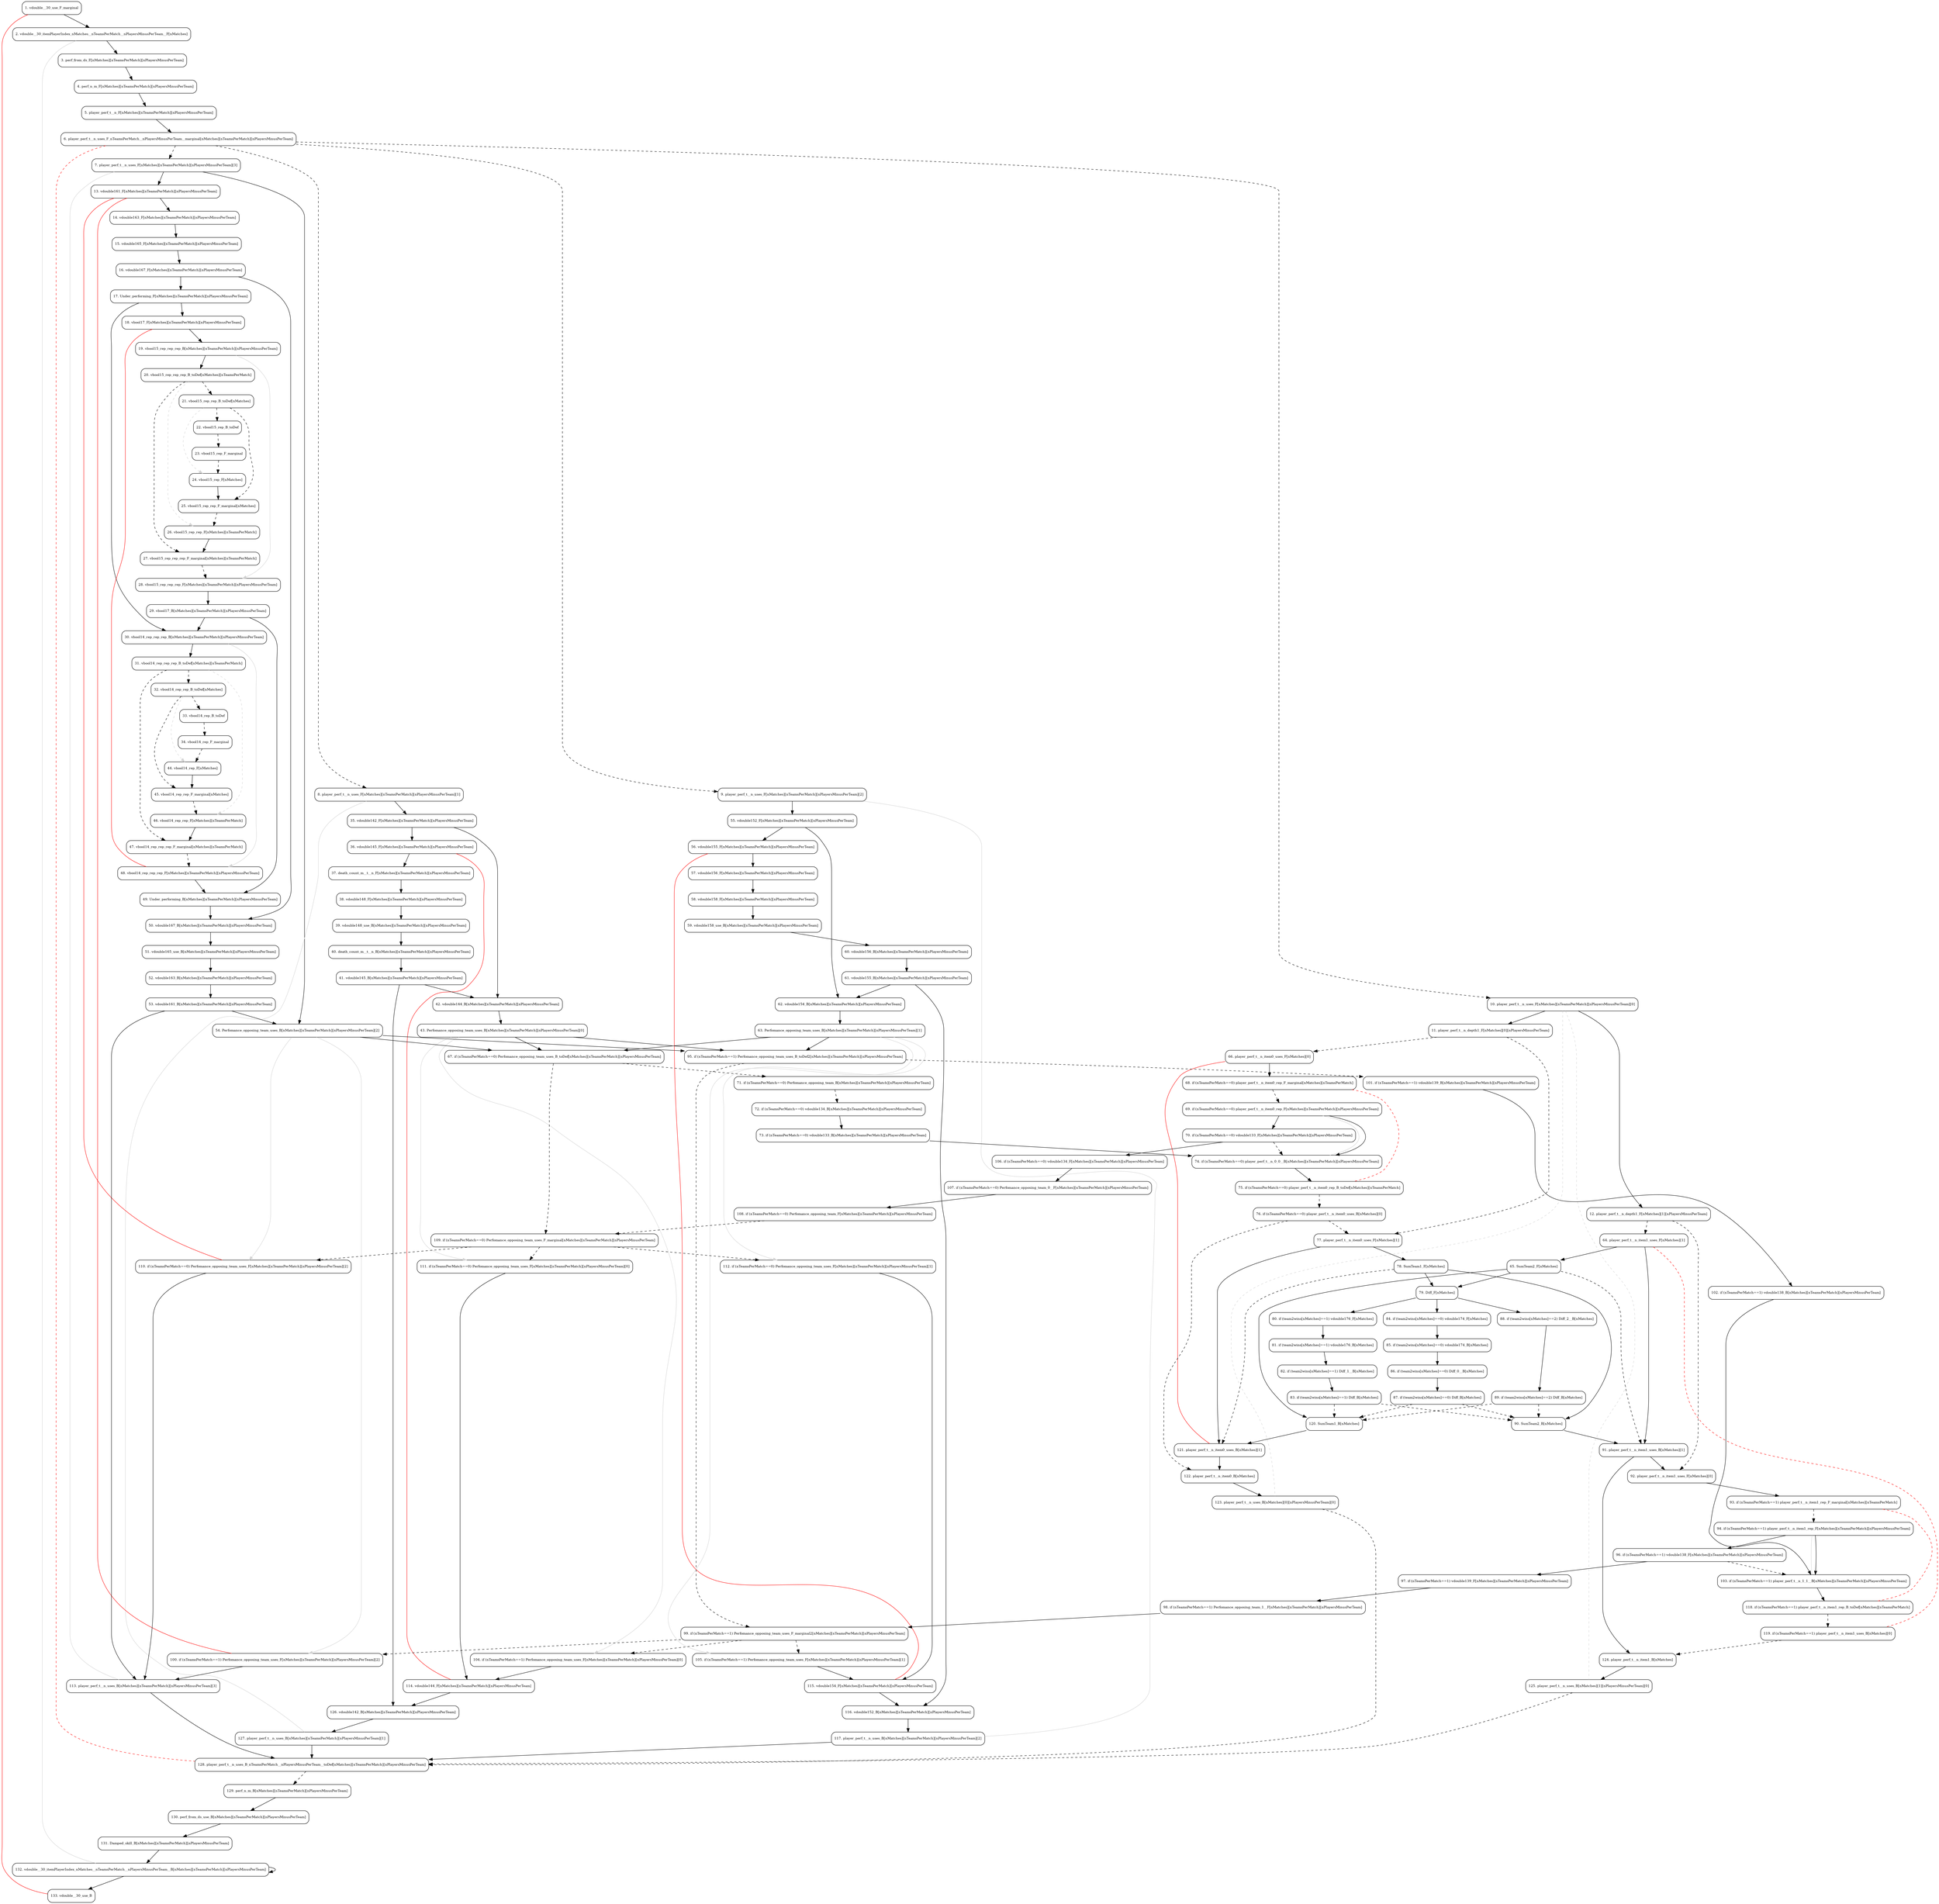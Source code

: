 digraph Model
{
    node [ fontsize=8, style="filled, rounded", fillcolor=transparent ];

    node1 [ label="1. vdouble__30_use_F_marginal" fontsize="9" fontcolor="#000000" shape="box" ];
    node2 [ label="2. vdouble__30_itemPlayerIndex_nMatches__nTeamsPerMatch__nPlayersMinusPerTeam__F[nMatches]" fontsize="9" fontcolor="#000000" shape="box" ];
    node3 [ label="3. perf_from_ds_F[nMatches][nTeamsPerMatch][nPlayersMinusPerTeam]" fontsize="9" fontcolor="#000000" shape="box" ];
    node4 [ label="4. perf_n_m_F[nMatches][nTeamsPerMatch][nPlayersMinusPerTeam]" fontsize="9" fontcolor="#000000" shape="box" ];
    node5 [ label="5. player_perf_t__n_F[nMatches][nTeamsPerMatch][nPlayersMinusPerTeam]" fontsize="9" fontcolor="#000000" shape="box" ];
    node6 [ label="6. player_perf_t__n_uses_F_nTeamsPerMatch__nPlayersMinusPerTeam__marginal[nMatches][nTeamsPerMatch][nPlayersMinusPerTeam]" fontsize="9" fontcolor="#000000" shape="box" ];
    node7 [ label="7. player_perf_t__n_uses_F[nMatches][nTeamsPerMatch][nPlayersMinusPerTeam][3]" fontsize="9" fontcolor="#000000" shape="box" ];
    node8 [ label="8. player_perf_t__n_uses_F[nMatches][nTeamsPerMatch][nPlayersMinusPerTeam][1]" fontsize="9" fontcolor="#000000" shape="box" ];
    node9 [ label="9. player_perf_t__n_uses_F[nMatches][nTeamsPerMatch][nPlayersMinusPerTeam][2]" fontsize="9" fontcolor="#000000" shape="box" ];
    node10 [ label="10. player_perf_t__n_uses_F[nMatches][nTeamsPerMatch][nPlayersMinusPerTeam][0]" fontsize="9" fontcolor="#000000" shape="box" ];
    node11 [ label="11. player_perf_t__n_depth1_F[nMatches][0][nPlayersMinusPerTeam]" fontsize="9" fontcolor="#000000" shape="box" ];
    node12 [ label="12. player_perf_t__n_depth1_F[nMatches][1][nPlayersMinusPerTeam]" fontsize="9" fontcolor="#000000" shape="box" ];
    node13 [ label="13. vdouble161_F[nMatches][nTeamsPerMatch][nPlayersMinusPerTeam]" fontsize="9" fontcolor="#000000" shape="box" ];
    node14 [ label="14. vdouble163_F[nMatches][nTeamsPerMatch][nPlayersMinusPerTeam]" fontsize="9" fontcolor="#000000" shape="box" ];
    node15 [ label="15. vdouble165_F[nMatches][nTeamsPerMatch][nPlayersMinusPerTeam]" fontsize="9" fontcolor="#000000" shape="box" ];
    node16 [ label="16. vdouble167_F[nMatches][nTeamsPerMatch][nPlayersMinusPerTeam]" fontsize="9" fontcolor="#000000" shape="box" ];
    node17 [ label="17. Under_performing_F[nMatches][nTeamsPerMatch][nPlayersMinusPerTeam]" fontsize="9" fontcolor="#000000" shape="box" ];
    node18 [ label="18. vbool17_F[nMatches][nTeamsPerMatch][nPlayersMinusPerTeam]" fontsize="9" fontcolor="#000000" shape="box" ];
    node19 [ label="19. vbool15_rep_rep_rep_B[nMatches][nTeamsPerMatch][nPlayersMinusPerTeam]" fontsize="9" fontcolor="#000000" shape="box" ];
    node20 [ label="20. vbool15_rep_rep_rep_B_toDef[nMatches][nTeamsPerMatch]" fontsize="9" fontcolor="#000000" shape="box" ];
    node21 [ label="21. vbool15_rep_rep_B_toDef[nMatches]" fontsize="9" fontcolor="#000000" shape="box" ];
    node22 [ label="22. vbool15_rep_B_toDef" fontsize="9" fontcolor="#000000" shape="box" ];
    node23 [ label="23. vbool15_rep_F_marginal" fontsize="9" fontcolor="#000000" shape="box" ];
    node24 [ label="24. vbool15_rep_F[nMatches]" fontsize="9" fontcolor="#000000" shape="box" ];
    node25 [ label="25. vbool15_rep_rep_F_marginal[nMatches]" fontsize="9" fontcolor="#000000" shape="box" ];
    node26 [ label="26. vbool15_rep_rep_F[nMatches][nTeamsPerMatch]" fontsize="9" fontcolor="#000000" shape="box" ];
    node27 [ label="27. vbool15_rep_rep_rep_F_marginal[nMatches][nTeamsPerMatch]" fontsize="9" fontcolor="#000000" shape="box" ];
    node28 [ label="28. vbool15_rep_rep_rep_F[nMatches][nTeamsPerMatch][nPlayersMinusPerTeam]" fontsize="9" fontcolor="#000000" shape="box" ];
    node29 [ label="29. vbool17_B[nMatches][nTeamsPerMatch][nPlayersMinusPerTeam]" fontsize="9" fontcolor="#000000" shape="box" ];
    node30 [ label="30. vbool14_rep_rep_rep_B[nMatches][nTeamsPerMatch][nPlayersMinusPerTeam]" fontsize="9" fontcolor="#000000" shape="box" ];
    node31 [ label="31. vbool14_rep_rep_rep_B_toDef[nMatches][nTeamsPerMatch]" fontsize="9" fontcolor="#000000" shape="box" ];
    node32 [ label="32. vbool14_rep_rep_B_toDef[nMatches]" fontsize="9" fontcolor="#000000" shape="box" ];
    node33 [ label="33. vbool14_rep_B_toDef" fontsize="9" fontcolor="#000000" shape="box" ];
    node34 [ label="34. vbool14_rep_F_marginal" fontsize="9" fontcolor="#000000" shape="box" ];
    node35 [ label="35. vdouble142_F[nMatches][nTeamsPerMatch][nPlayersMinusPerTeam]" fontsize="9" fontcolor="#000000" shape="box" ];
    node36 [ label="36. vdouble145_F[nMatches][nTeamsPerMatch][nPlayersMinusPerTeam]" fontsize="9" fontcolor="#000000" shape="box" ];
    node37 [ label="37. death_count_m__t__n_F[nMatches][nTeamsPerMatch][nPlayersMinusPerTeam]" fontsize="9" fontcolor="#000000" shape="box" ];
    node38 [ label="38. vdouble148_F[nMatches][nTeamsPerMatch][nPlayersMinusPerTeam]" fontsize="9" fontcolor="#000000" shape="box" ];
    node39 [ label="39. vdouble148_use_B[nMatches][nTeamsPerMatch][nPlayersMinusPerTeam]" fontsize="9" fontcolor="#000000" shape="box" ];
    node40 [ label="40. death_count_m__t__n_B[nMatches][nTeamsPerMatch][nPlayersMinusPerTeam]" fontsize="9" fontcolor="#000000" shape="box" ];
    node41 [ label="41. vdouble145_B[nMatches][nTeamsPerMatch][nPlayersMinusPerTeam]" fontsize="9" fontcolor="#000000" shape="box" ];
    node42 [ label="42. vdouble144_B[nMatches][nTeamsPerMatch][nPlayersMinusPerTeam]" fontsize="9" fontcolor="#000000" shape="box" ];
    node43 [ label="43. Perfomance_opposing_team_uses_B[nMatches][nTeamsPerMatch][nPlayersMinusPerTeam][0]" fontsize="9" fontcolor="#000000" shape="box" ];
    node44 [ label="44. vbool14_rep_F[nMatches]" fontsize="9" fontcolor="#000000" shape="box" ];
    node45 [ label="45. vbool14_rep_rep_F_marginal[nMatches]" fontsize="9" fontcolor="#000000" shape="box" ];
    node46 [ label="46. vbool14_rep_rep_F[nMatches][nTeamsPerMatch]" fontsize="9" fontcolor="#000000" shape="box" ];
    node47 [ label="47. vbool14_rep_rep_rep_F_marginal[nMatches][nTeamsPerMatch]" fontsize="9" fontcolor="#000000" shape="box" ];
    node48 [ label="48. vbool14_rep_rep_rep_F[nMatches][nTeamsPerMatch][nPlayersMinusPerTeam]" fontsize="9" fontcolor="#000000" shape="box" ];
    node49 [ label="49. Under_performing_B[nMatches][nTeamsPerMatch][nPlayersMinusPerTeam]" fontsize="9" fontcolor="#000000" shape="box" ];
    node50 [ label="50. vdouble167_B[nMatches][nTeamsPerMatch][nPlayersMinusPerTeam]" fontsize="9" fontcolor="#000000" shape="box" ];
    node51 [ label="51. vdouble165_use_B[nMatches][nTeamsPerMatch][nPlayersMinusPerTeam]" fontsize="9" fontcolor="#000000" shape="box" ];
    node52 [ label="52. vdouble163_B[nMatches][nTeamsPerMatch][nPlayersMinusPerTeam]" fontsize="9" fontcolor="#000000" shape="box" ];
    node53 [ label="53. vdouble161_B[nMatches][nTeamsPerMatch][nPlayersMinusPerTeam]" fontsize="9" fontcolor="#000000" shape="box" ];
    node54 [ label="54. Perfomance_opposing_team_uses_B[nMatches][nTeamsPerMatch][nPlayersMinusPerTeam][2]" fontsize="9" fontcolor="#000000" shape="box" ];
    node55 [ label="55. vdouble152_F[nMatches][nTeamsPerMatch][nPlayersMinusPerTeam]" fontsize="9" fontcolor="#000000" shape="box" ];
    node56 [ label="56. vdouble155_F[nMatches][nTeamsPerMatch][nPlayersMinusPerTeam]" fontsize="9" fontcolor="#000000" shape="box" ];
    node57 [ label="57. vdouble156_F[nMatches][nTeamsPerMatch][nPlayersMinusPerTeam]" fontsize="9" fontcolor="#000000" shape="box" ];
    node58 [ label="58. vdouble158_F[nMatches][nTeamsPerMatch][nPlayersMinusPerTeam]" fontsize="9" fontcolor="#000000" shape="box" ];
    node59 [ label="59. vdouble158_use_B[nMatches][nTeamsPerMatch][nPlayersMinusPerTeam]" fontsize="9" fontcolor="#000000" shape="box" ];
    node60 [ label="60. vdouble156_B[nMatches][nTeamsPerMatch][nPlayersMinusPerTeam]" fontsize="9" fontcolor="#000000" shape="box" ];
    node61 [ label="61. vdouble155_B[nMatches][nTeamsPerMatch][nPlayersMinusPerTeam]" fontsize="9" fontcolor="#000000" shape="box" ];
    node62 [ label="62. vdouble154_B[nMatches][nTeamsPerMatch][nPlayersMinusPerTeam]" fontsize="9" fontcolor="#000000" shape="box" ];
    node63 [ label="63. Perfomance_opposing_team_uses_B[nMatches][nTeamsPerMatch][nPlayersMinusPerTeam][1]" fontsize="9" fontcolor="#000000" shape="box" ];
    node64 [ label="64. player_perf_t__n_item1_uses_F[nMatches][1]" fontsize="9" fontcolor="#000000" shape="box" ];
    node65 [ label="65. SumTeam2_F[nMatches]" fontsize="9" fontcolor="#000000" shape="box" ];
    node66 [ label="66. player_perf_t__n_item0_uses_F[nMatches][0]" fontsize="9" fontcolor="#000000" shape="box" ];
    node67 [ label="67. if (nTeamsPerMatch==0) Perfomance_opposing_team_uses_B_toDef[nMatches][nTeamsPerMatch][nPlayersMinusPerTeam]" fontsize="9" fontcolor="#000000" shape="box" ];
    node68 [ label="68. if (nTeamsPerMatch==0) player_perf_t__n_item0_rep_F_marginal[nMatches][nTeamsPerMatch]" fontsize="9" fontcolor="#000000" shape="box" ];
    node69 [ label="69. if (nTeamsPerMatch==0) player_perf_t__n_item0_rep_F[nMatches][nTeamsPerMatch][nPlayersMinusPerTeam]" fontsize="9" fontcolor="#000000" shape="box" ];
    node70 [ label="70. if (nTeamsPerMatch==0) vdouble133_F[nMatches][nTeamsPerMatch][nPlayersMinusPerTeam]" fontsize="9" fontcolor="#000000" shape="box" ];
    node71 [ label="71. if (nTeamsPerMatch==0) Perfomance_opposing_team_B[nMatches][nTeamsPerMatch][nPlayersMinusPerTeam]" fontsize="9" fontcolor="#000000" shape="box" ];
    node72 [ label="72. if (nTeamsPerMatch==0) vdouble134_B[nMatches][nTeamsPerMatch][nPlayersMinusPerTeam]" fontsize="9" fontcolor="#000000" shape="box" ];
    node73 [ label="73. if (nTeamsPerMatch==0) vdouble133_B[nMatches][nTeamsPerMatch][nPlayersMinusPerTeam]" fontsize="9" fontcolor="#000000" shape="box" ];
    node74 [ label="74. if (nTeamsPerMatch==0) player_perf_t__n_0_0__B[nMatches][nTeamsPerMatch][nPlayersMinusPerTeam]" fontsize="9" fontcolor="#000000" shape="box" ];
    node75 [ label="75. if (nTeamsPerMatch==0) player_perf_t__n_item0_rep_B_toDef[nMatches][nTeamsPerMatch]" fontsize="9" fontcolor="#000000" shape="box" ];
    node76 [ label="76. if (nTeamsPerMatch==0) player_perf_t__n_item0_uses_B[nMatches][0]" fontsize="9" fontcolor="#000000" shape="box" ];
    node77 [ label="77. player_perf_t__n_item0_uses_F[nMatches][1]" fontsize="9" fontcolor="#000000" shape="box" ];
    node78 [ label="78. SumTeam1_F[nMatches]" fontsize="9" fontcolor="#000000" shape="box" ];
    node79 [ label="79. Diff_F[nMatches]" fontsize="9" fontcolor="#000000" shape="box" ];
    node80 [ label="80. if (team2wins[nMatches]==1) vdouble176_F[nMatches]" fontsize="9" fontcolor="#000000" shape="box" ];
    node81 [ label="81. if (team2wins[nMatches]==1) vdouble176_B[nMatches]" fontsize="9" fontcolor="#000000" shape="box" ];
    node82 [ label="82. if (team2wins[nMatches]==1) Diff_1__B[nMatches]" fontsize="9" fontcolor="#000000" shape="box" ];
    node83 [ label="83. if (team2wins[nMatches]==1) Diff_B[nMatches]" fontsize="9" fontcolor="#000000" shape="box" ];
    node84 [ label="84. if (team2wins[nMatches]==0) vdouble174_F[nMatches]" fontsize="9" fontcolor="#000000" shape="box" ];
    node85 [ label="85. if (team2wins[nMatches]==0) vdouble174_B[nMatches]" fontsize="9" fontcolor="#000000" shape="box" ];
    node86 [ label="86. if (team2wins[nMatches]==0) Diff_0__B[nMatches]" fontsize="9" fontcolor="#000000" shape="box" ];
    node87 [ label="87. if (team2wins[nMatches]==0) Diff_B[nMatches]" fontsize="9" fontcolor="#000000" shape="box" ];
    node88 [ label="88. if (team2wins[nMatches]==2) Diff_2__B[nMatches]" fontsize="9" fontcolor="#000000" shape="box" ];
    node89 [ label="89. if (team2wins[nMatches]==2) Diff_B[nMatches]" fontsize="9" fontcolor="#000000" shape="box" ];
    node90 [ label="90. SumTeam2_B[nMatches]" fontsize="9" fontcolor="#000000" shape="box" ];
    node91 [ label="91. player_perf_t__n_item1_uses_B[nMatches][1]" fontsize="9" fontcolor="#000000" shape="box" ];
    node92 [ label="92. player_perf_t__n_item1_uses_F[nMatches][0]" fontsize="9" fontcolor="#000000" shape="box" ];
    node93 [ label="93. if (nTeamsPerMatch==1) player_perf_t__n_item1_rep_F_marginal[nMatches][nTeamsPerMatch]" fontsize="9" fontcolor="#000000" shape="box" ];
    node94 [ label="94. if (nTeamsPerMatch==1) player_perf_t__n_item1_rep_F[nMatches][nTeamsPerMatch][nPlayersMinusPerTeam]" fontsize="9" fontcolor="#000000" shape="box" ];
    node95 [ label="95. if (nTeamsPerMatch==1) Perfomance_opposing_team_uses_B_toDef2[nMatches][nTeamsPerMatch][nPlayersMinusPerTeam]" fontsize="9" fontcolor="#000000" shape="box" ];
    node96 [ label="96. if (nTeamsPerMatch==1) vdouble138_F[nMatches][nTeamsPerMatch][nPlayersMinusPerTeam]" fontsize="9" fontcolor="#000000" shape="box" ];
    node97 [ label="97. if (nTeamsPerMatch==1) vdouble139_F[nMatches][nTeamsPerMatch][nPlayersMinusPerTeam]" fontsize="9" fontcolor="#000000" shape="box" ];
    node98 [ label="98. if (nTeamsPerMatch==1) Perfomance_opposing_team_1__F[nMatches][nTeamsPerMatch][nPlayersMinusPerTeam]" fontsize="9" fontcolor="#000000" shape="box" ];
    node99 [ label="99. if (nTeamsPerMatch==1) Perfomance_opposing_team_uses_F_marginal2[nMatches][nTeamsPerMatch][nPlayersMinusPerTeam]" fontsize="9" fontcolor="#000000" shape="box" ];
    node100 [ label="100. if (nTeamsPerMatch==1) Perfomance_opposing_team_uses_F[nMatches][nTeamsPerMatch][nPlayersMinusPerTeam][2]" fontsize="9" fontcolor="#000000" shape="box" ];
    node101 [ label="101. if (nTeamsPerMatch==1) vdouble139_B[nMatches][nTeamsPerMatch][nPlayersMinusPerTeam]" fontsize="9" fontcolor="#000000" shape="box" ];
    node102 [ label="102. if (nTeamsPerMatch==1) vdouble138_B[nMatches][nTeamsPerMatch][nPlayersMinusPerTeam]" fontsize="9" fontcolor="#000000" shape="box" ];
    node103 [ label="103. if (nTeamsPerMatch==1) player_perf_t__n_1_1__B[nMatches][nTeamsPerMatch][nPlayersMinusPerTeam]" fontsize="9" fontcolor="#000000" shape="box" ];
    node104 [ label="104. if (nTeamsPerMatch==1) Perfomance_opposing_team_uses_F[nMatches][nTeamsPerMatch][nPlayersMinusPerTeam][0]" fontsize="9" fontcolor="#000000" shape="box" ];
    node105 [ label="105. if (nTeamsPerMatch==1) Perfomance_opposing_team_uses_F[nMatches][nTeamsPerMatch][nPlayersMinusPerTeam][1]" fontsize="9" fontcolor="#000000" shape="box" ];
    node106 [ label="106. if (nTeamsPerMatch==0) vdouble134_F[nMatches][nTeamsPerMatch][nPlayersMinusPerTeam]" fontsize="9" fontcolor="#000000" shape="box" ];
    node107 [ label="107. if (nTeamsPerMatch==0) Perfomance_opposing_team_0__F[nMatches][nTeamsPerMatch][nPlayersMinusPerTeam]" fontsize="9" fontcolor="#000000" shape="box" ];
    node108 [ label="108. if (nTeamsPerMatch==0) Perfomance_opposing_team_F[nMatches][nTeamsPerMatch][nPlayersMinusPerTeam]" fontsize="9" fontcolor="#000000" shape="box" ];
    node109 [ label="109. if (nTeamsPerMatch==0) Perfomance_opposing_team_uses_F_marginal[nMatches][nTeamsPerMatch][nPlayersMinusPerTeam]" fontsize="9" fontcolor="#000000" shape="box" ];
    node110 [ label="110. if (nTeamsPerMatch==0) Perfomance_opposing_team_uses_F[nMatches][nTeamsPerMatch][nPlayersMinusPerTeam][2]" fontsize="9" fontcolor="#000000" shape="box" ];
    node111 [ label="111. if (nTeamsPerMatch==0) Perfomance_opposing_team_uses_F[nMatches][nTeamsPerMatch][nPlayersMinusPerTeam][0]" fontsize="9" fontcolor="#000000" shape="box" ];
    node112 [ label="112. if (nTeamsPerMatch==0) Perfomance_opposing_team_uses_F[nMatches][nTeamsPerMatch][nPlayersMinusPerTeam][1]" fontsize="9" fontcolor="#000000" shape="box" ];
    node113 [ label="113. player_perf_t__n_uses_B[nMatches][nTeamsPerMatch][nPlayersMinusPerTeam][3]" fontsize="9" fontcolor="#000000" shape="box" ];
    node114 [ label="114. vdouble144_F[nMatches][nTeamsPerMatch][nPlayersMinusPerTeam]" fontsize="9" fontcolor="#000000" shape="box" ];
    node115 [ label="115. vdouble154_F[nMatches][nTeamsPerMatch][nPlayersMinusPerTeam]" fontsize="9" fontcolor="#000000" shape="box" ];
    node116 [ label="116. vdouble152_B[nMatches][nTeamsPerMatch][nPlayersMinusPerTeam]" fontsize="9" fontcolor="#000000" shape="box" ];
    node117 [ label="117. player_perf_t__n_uses_B[nMatches][nTeamsPerMatch][nPlayersMinusPerTeam][2]" fontsize="9" fontcolor="#000000" shape="box" ];
    node118 [ label="118. if (nTeamsPerMatch==1) player_perf_t__n_item1_rep_B_toDef[nMatches][nTeamsPerMatch]" fontsize="9" fontcolor="#000000" shape="box" ];
    node119 [ label="119. if (nTeamsPerMatch==1) player_perf_t__n_item1_uses_B[nMatches][0]" fontsize="9" fontcolor="#000000" shape="box" ];
    node120 [ label="120. SumTeam1_B[nMatches]" fontsize="9" fontcolor="#000000" shape="box" ];
    node121 [ label="121. player_perf_t__n_item0_uses_B[nMatches][1]" fontsize="9" fontcolor="#000000" shape="box" ];
    node122 [ label="122. player_perf_t__n_item0_B[nMatches]" fontsize="9" fontcolor="#000000" shape="box" ];
    node123 [ label="123. player_perf_t__n_uses_B[nMatches][0][nPlayersMinusPerTeam][0]" fontsize="9" fontcolor="#000000" shape="box" ];
    node124 [ label="124. player_perf_t__n_item1_B[nMatches]" fontsize="9" fontcolor="#000000" shape="box" ];
    node125 [ label="125. player_perf_t__n_uses_B[nMatches][1][nPlayersMinusPerTeam][0]" fontsize="9" fontcolor="#000000" shape="box" ];
    node126 [ label="126. vdouble142_B[nMatches][nTeamsPerMatch][nPlayersMinusPerTeam]" fontsize="9" fontcolor="#000000" shape="box" ];
    node127 [ label="127. player_perf_t__n_uses_B[nMatches][nTeamsPerMatch][nPlayersMinusPerTeam][1]" fontsize="9" fontcolor="#000000" shape="box" ];
    node128 [ label="128. player_perf_t__n_uses_B_nTeamsPerMatch__nPlayersMinusPerTeam__toDef[nMatches][nTeamsPerMatch][nPlayersMinusPerTeam]" fontsize="9" fontcolor="#000000" shape="box" ];
    node129 [ label="129. perf_n_m_B[nMatches][nTeamsPerMatch][nPlayersMinusPerTeam]" fontsize="9" fontcolor="#000000" shape="box" ];
    node130 [ label="130. perf_from_ds_use_B[nMatches][nTeamsPerMatch][nPlayersMinusPerTeam]" fontsize="9" fontcolor="#000000" shape="box" ];
    node131 [ label="131. Damped_skill_B[nMatches][nTeamsPerMatch][nPlayersMinusPerTeam]" fontsize="9" fontcolor="#000000" shape="box" ];
    node132 [ label="132. vdouble__30_itemPlayerIndex_nMatches__nTeamsPerMatch__nPlayersMinusPerTeam__B[nMatches][nTeamsPerMatch][nPlayersMinusPerTeam]" fontsize="9" fontcolor="#000000" shape="box" ];
    node133 [ label="133. vdouble__30_use_B" fontsize="9" fontcolor="#000000" shape="box" ];

    node1 -> node133 [ color="#FF0000" arrowtail="none" dir="back" ];
    node2 -> node132 [ color="#D3D3D3" arrowtail="none" dir="back" ];
    node1 -> node2 [ arrowtail="none" ];
    node2 -> node3 [ arrowtail="none" ];
    node3 -> node4 [ arrowtail="none" ];
    node4 -> node5 [ arrowtail="none" ];
    node6 -> node128 [ color="#FF0000" arrowtail="none" style="dashed" dir="back" ];
    node5 -> node6 [ arrowtail="none" ];
    node7 -> node113 [ color="#D3D3D3" arrowtail="none" dir="back" ];
    node6 -> node7 [ arrowtail="none" style="dashed" ];
    node8 -> node127 [ color="#D3D3D3" arrowtail="none" dir="back" ];
    node6 -> node8 [ arrowtail="none" style="dashed" ];
    node9 -> node117 [ color="#D3D3D3" arrowtail="none" dir="back" ];
    node6 -> node9 [ arrowtail="none" style="dashed" ];
    node10 -> node125 [ color="#D3D3D3" arrowtail="none" style="dashed" dir="back" ];
    node10 -> node123 [ color="#D3D3D3" arrowtail="none" style="dashed" dir="back" ];
    node6 -> node10 [ arrowtail="none" style="dashed" ];
    node10 -> node11 [ arrowtail="none" ];
    node10 -> node12 [ arrowtail="none" ];
    node13 -> node100 [ color="#FF0000" arrowtail="none" dir="back" ];
    node13 -> node110 [ color="#FF0000" arrowtail="none" dir="back" ];
    node7 -> node13 [ arrowtail="none" ];
    node13 -> node14 [ arrowtail="none" ];
    node14 -> node15 [ arrowtail="none" ];
    node15 -> node16 [ arrowtail="none" ];
    node16 -> node17 [ arrowtail="none" ];
    node17 -> node18 [ arrowtail="none" ];
    node18 -> node48 [ color="#FF0000" arrowtail="none" dir="back" ];
    node18 -> node19 [ arrowtail="none" ];
    node19 -> node20 [ arrowtail="none" ];
    node20 -> node21 [ arrowtail="none" style="dashed" ];
    node21 -> node22 [ arrowtail="none" style="dashed" ];
    node22 -> node23 [ arrowtail="none" style="dashed" ];
    node21 -> node24 [ color="#D3D3D3" arrowtail="none" style="dashed" ];
    node23 -> node24 [ arrowtail="none" style="dashed" ];
    node24 -> node25 [ arrowtail="none" ];
    node21 -> node25 [ arrowtail="none" style="dashed" ];
    node25 -> node26 [ arrowtail="none" style="dashed" ];
    node20 -> node26 [ color="#D3D3D3" arrowtail="none" style="dashed" ];
    node26 -> node27 [ arrowtail="none" ];
    node20 -> node27 [ arrowtail="none" style="dashed" ];
    node27 -> node28 [ arrowtail="none" style="dashed" ];
    node19 -> node28 [ color="#D3D3D3" arrowtail="none" ];
    node28 -> node29 [ arrowtail="none" ];
    node17 -> node30 [ arrowtail="none" ];
    node29 -> node30 [ arrowtail="none" ];
    node30 -> node31 [ arrowtail="none" ];
    node31 -> node32 [ arrowtail="none" style="dashed" ];
    node32 -> node33 [ arrowtail="none" style="dashed" ];
    node33 -> node34 [ arrowtail="none" style="dashed" ];
    node8 -> node35 [ arrowtail="none" ];
    node35 -> node36 [ arrowtail="none" ];
    node36 -> node114 [ color="#FF0000" arrowtail="none" dir="back" ];
    node36 -> node37 [ arrowtail="none" ];
    node37 -> node38 [ arrowtail="none" ];
    node38 -> node39 [ arrowtail="none" ];
    node39 -> node40 [ arrowtail="none" ];
    node40 -> node41 [ arrowtail="none" ];
    node35 -> node42 [ arrowtail="none" ];
    node41 -> node42 [ arrowtail="none" ];
    node42 -> node43 [ arrowtail="none" ];
    node32 -> node44 [ color="#D3D3D3" arrowtail="none" style="dashed" ];
    node34 -> node44 [ arrowtail="none" style="dashed" ];
    node44 -> node45 [ arrowtail="none" ];
    node32 -> node45 [ arrowtail="none" style="dashed" ];
    node45 -> node46 [ arrowtail="none" style="dashed" ];
    node31 -> node46 [ color="#D3D3D3" arrowtail="none" style="dashed" ];
    node46 -> node47 [ arrowtail="none" ];
    node31 -> node47 [ arrowtail="none" style="dashed" ];
    node47 -> node48 [ arrowtail="none" style="dashed" ];
    node30 -> node48 [ color="#D3D3D3" arrowtail="none" ];
    node48 -> node49 [ arrowtail="none" ];
    node29 -> node49 [ arrowtail="none" ];
    node16 -> node50 [ arrowtail="none" ];
    node49 -> node50 [ arrowtail="none" ];
    node50 -> node51 [ arrowtail="none" ];
    node51 -> node52 [ arrowtail="none" ];
    node52 -> node53 [ arrowtail="none" ];
    node53 -> node54 [ arrowtail="none" ];
    node7 -> node54 [ arrowtail="none" ];
    node9 -> node55 [ arrowtail="none" ];
    node55 -> node56 [ arrowtail="none" ];
    node56 -> node115 [ color="#FF0000" arrowtail="none" dir="back" ];
    node56 -> node57 [ arrowtail="none" ];
    node57 -> node58 [ arrowtail="none" ];
    node58 -> node59 [ arrowtail="none" ];
    node59 -> node60 [ arrowtail="none" ];
    node60 -> node61 [ arrowtail="none" ];
    node55 -> node62 [ arrowtail="none" ];
    node61 -> node62 [ arrowtail="none" ];
    node62 -> node63 [ arrowtail="none" ];
    node12 -> node64 [ arrowtail="none" style="dashed" ];
    node64 -> node119 [ color="#FF0000" arrowtail="none" style="dashed" dir="back" ];
    node64 -> node65 [ arrowtail="none" ];
    node66 -> node121 [ color="#FF0000" arrowtail="none" dir="back" ];
    node11 -> node66 [ arrowtail="none" style="dashed" ];
    node63 -> node67 [ arrowtail="none" ];
    node43 -> node67 [ arrowtail="none" ];
    node54 -> node67 [ arrowtail="none" ];
    node68 -> node75 [ color="#FF0000" arrowtail="none" style="dashed" dir="back" ];
    node66 -> node68 [ arrowtail="none" ];
    node69 -> node74 [ color="#D3D3D3" arrowtail="none" dir="back" ];
    node68 -> node69 [ arrowtail="none" style="dashed" ];
    node69 -> node70 [ arrowtail="none" ];
    node67 -> node71 [ arrowtail="none" style="dashed" ];
    node71 -> node72 [ arrowtail="none" style="dashed" ];
    node72 -> node73 [ arrowtail="none" ];
    node73 -> node74 [ arrowtail="none" ];
    node69 -> node74 [ arrowtail="none" ];
    node70 -> node74 [ arrowtail="none" style="dashed" ];
    node74 -> node75 [ arrowtail="none" ];
    node75 -> node76 [ arrowtail="none" style="dashed" ];
    node76 -> node77 [ arrowtail="none" style="dashed" ];
    node11 -> node77 [ arrowtail="none" style="dashed" ];
    node77 -> node78 [ arrowtail="none" ];
    node65 -> node79 [ arrowtail="none" ];
    node78 -> node79 [ arrowtail="none" ];
    node79 -> node80 [ arrowtail="none" ];
    node80 -> node81 [ arrowtail="none" ];
    node81 -> node82 [ arrowtail="none" ];
    node82 -> node83 [ arrowtail="none" ];
    node79 -> node84 [ arrowtail="none" ];
    node84 -> node85 [ arrowtail="none" ];
    node85 -> node86 [ arrowtail="none" ];
    node86 -> node87 [ arrowtail="none" ];
    node79 -> node88 [ arrowtail="none" ];
    node88 -> node89 [ arrowtail="none" ];
    node83 -> node90 [ arrowtail="none" style="dashed" ];
    node87 -> node90 [ arrowtail="none" style="dashed" ];
    node89 -> node90 [ arrowtail="none" style="dashed" ];
    node78 -> node90 [ arrowtail="none" ];
    node64 -> node91 [ arrowtail="none" ];
    node65 -> node91 [ arrowtail="none" style="dashed" ];
    node90 -> node91 [ arrowtail="none" ];
    node12 -> node92 [ arrowtail="none" style="dashed" ];
    node91 -> node92 [ arrowtail="none" ];
    node92 -> node93 [ arrowtail="none" ];
    node93 -> node118 [ color="#FF0000" arrowtail="none" style="dashed" dir="back" ];
    node93 -> node94 [ arrowtail="none" style="dashed" ];
    node94 -> node103 [ color="#D3D3D3" arrowtail="none" dir="back" ];
    node63 -> node95 [ arrowtail="none" ];
    node43 -> node95 [ arrowtail="none" ];
    node54 -> node95 [ arrowtail="none" ];
    node94 -> node96 [ arrowtail="none" ];
    node96 -> node97 [ arrowtail="none" ];
    node97 -> node98 [ arrowtail="none" ];
    node98 -> node99 [ arrowtail="none" ];
    node95 -> node99 [ arrowtail="none" style="dashed" ];
    node99 -> node100 [ arrowtail="none" style="dashed" ];
    node54 -> node100 [ color="#D3D3D3" arrowtail="none" ];
    node95 -> node101 [ arrowtail="none" style="dashed" ];
    node101 -> node102 [ arrowtail="none" ];
    node94 -> node103 [ arrowtail="none" ];
    node96 -> node103 [ arrowtail="none" style="dashed" ];
    node102 -> node103 [ arrowtail="none" ];
    node43 -> node104 [ color="#D3D3D3" arrowtail="none" ];
    node99 -> node104 [ arrowtail="none" style="dashed" ];
    node63 -> node105 [ color="#D3D3D3" arrowtail="none" ];
    node99 -> node105 [ arrowtail="none" style="dashed" ];
    node70 -> node106 [ arrowtail="none" ];
    node106 -> node107 [ arrowtail="none" ];
    node107 -> node108 [ arrowtail="none" ];
    node108 -> node109 [ arrowtail="none" style="dashed" ];
    node67 -> node109 [ arrowtail="none" style="dashed" ];
    node109 -> node110 [ arrowtail="none" style="dashed" ];
    node54 -> node110 [ color="#D3D3D3" arrowtail="none" ];
    node43 -> node111 [ color="#D3D3D3" arrowtail="none" ];
    node109 -> node111 [ arrowtail="none" style="dashed" ];
    node63 -> node112 [ color="#D3D3D3" arrowtail="none" ];
    node109 -> node112 [ arrowtail="none" style="dashed" ];
    node100 -> node113 [ arrowtail="none" ];
    node110 -> node113 [ arrowtail="none" ];
    node53 -> node113 [ arrowtail="none" ];
    node104 -> node114 [ arrowtail="none" ];
    node111 -> node114 [ arrowtail="none" ];
    node105 -> node115 [ arrowtail="none" ];
    node112 -> node115 [ arrowtail="none" ];
    node61 -> node116 [ arrowtail="none" ];
    node115 -> node116 [ arrowtail="none" ];
    node116 -> node117 [ arrowtail="none" ];
    node103 -> node118 [ arrowtail="none" ];
    node118 -> node119 [ arrowtail="none" style="dashed" ];
    node65 -> node120 [ arrowtail="none" ];
    node83 -> node120 [ arrowtail="none" style="dashed" ];
    node87 -> node120 [ arrowtail="none" style="dashed" ];
    node89 -> node120 [ arrowtail="none" style="dashed" ];
    node77 -> node121 [ arrowtail="none" ];
    node78 -> node121 [ arrowtail="none" style="dashed" ];
    node120 -> node121 [ arrowtail="none" ];
    node121 -> node122 [ arrowtail="none" ];
    node76 -> node122 [ arrowtail="none" style="dashed" ];
    node122 -> node123 [ arrowtail="none" ];
    node91 -> node124 [ arrowtail="none" ];
    node119 -> node124 [ arrowtail="none" style="dashed" ];
    node124 -> node125 [ arrowtail="none" ];
    node41 -> node126 [ arrowtail="none" ];
    node114 -> node126 [ arrowtail="none" ];
    node126 -> node127 [ arrowtail="none" ];
    node113 -> node128 [ arrowtail="none" ];
    node117 -> node128 [ arrowtail="none" ];
    node127 -> node128 [ arrowtail="none" ];
    node125 -> node128 [ arrowtail="none" style="dashed" ];
    node123 -> node128 [ arrowtail="none" style="dashed" ];
    node128 -> node129 [ arrowtail="none" style="dashed" ];
    node129 -> node130 [ arrowtail="none" ];
    node130 -> node131 [ arrowtail="none" ];
    node132 -> node132 [ arrowtail="none" ];
    node131 -> node132 [ arrowtail="none" ];
    node132 -> node133 [ arrowtail="none" ];
}

